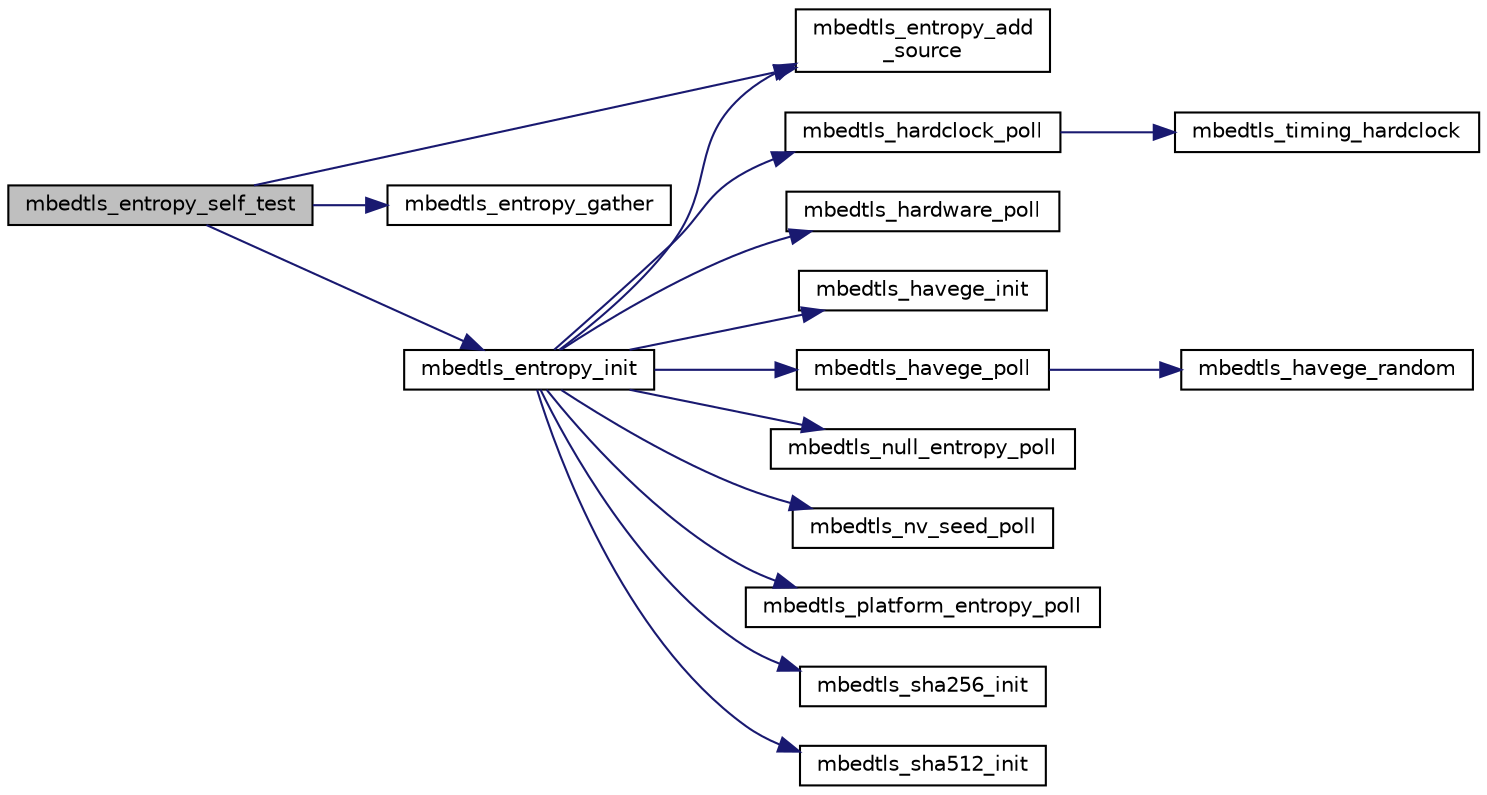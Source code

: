 digraph "mbedtls_entropy_self_test"
{
 // LATEX_PDF_SIZE
  edge [fontname="Helvetica",fontsize="10",labelfontname="Helvetica",labelfontsize="10"];
  node [fontname="Helvetica",fontsize="10",shape=record];
  rankdir="LR";
  Node1 [label="mbedtls_entropy_self_test",height=0.2,width=0.4,color="black", fillcolor="grey75", style="filled", fontcolor="black",tooltip="Checkup routine."];
  Node1 -> Node2 [color="midnightblue",fontsize="10",style="solid",fontname="Helvetica"];
  Node2 [label="mbedtls_entropy_add\l_source",height=0.2,width=0.4,color="black", fillcolor="white", style="filled",URL="$d3/d58/entropy_8c.html#ad1bf424d076142e9aeec9e68207f5aaa",tooltip="Adds an entropy source to poll (Thread-safe if MBEDTLS_THREADING_C is enabled)"];
  Node1 -> Node3 [color="midnightblue",fontsize="10",style="solid",fontname="Helvetica"];
  Node3 [label="mbedtls_entropy_gather",height=0.2,width=0.4,color="black", fillcolor="white", style="filled",URL="$d3/d58/entropy_8c.html#ac49de4b842e7d56cfcd1088286a09b7d",tooltip="Trigger an extra gather poll for the accumulator (Thread-safe if MBEDTLS_THREADING_C is enabled)"];
  Node1 -> Node4 [color="midnightblue",fontsize="10",style="solid",fontname="Helvetica"];
  Node4 [label="mbedtls_entropy_init",height=0.2,width=0.4,color="black", fillcolor="white", style="filled",URL="$d3/d58/entropy_8c.html#aa901e027093c6fe65dee5760db78aced",tooltip="Initialize the context."];
  Node4 -> Node2 [color="midnightblue",fontsize="10",style="solid",fontname="Helvetica"];
  Node4 -> Node5 [color="midnightblue",fontsize="10",style="solid",fontname="Helvetica"];
  Node5 [label="mbedtls_hardclock_poll",height=0.2,width=0.4,color="black", fillcolor="white", style="filled",URL="$dc/de3/entropy__poll_8c.html#af0a76132aecfd4d8e08d5ac7d16b2869",tooltip="mbedtls_timing_hardclock-based entropy poll callback"];
  Node5 -> Node6 [color="midnightblue",fontsize="10",style="solid",fontname="Helvetica"];
  Node6 [label="mbedtls_timing_hardclock",height=0.2,width=0.4,color="black", fillcolor="white", style="filled",URL="$d3/d62/timing_8c.html#aeec9ae2577ce34ab01f2d213b99d07e1",tooltip="Return the CPU cycle counter value."];
  Node4 -> Node7 [color="midnightblue",fontsize="10",style="solid",fontname="Helvetica"];
  Node7 [label="mbedtls_hardware_poll",height=0.2,width=0.4,color="black", fillcolor="white", style="filled",URL="$d4/d6f/entropy__poll_8h.html#a45ce4792a68304d592fb711bd8f2fc86",tooltip="Entropy poll callback for a hardware source."];
  Node4 -> Node8 [color="midnightblue",fontsize="10",style="solid",fontname="Helvetica"];
  Node8 [label="mbedtls_havege_init",height=0.2,width=0.4,color="black", fillcolor="white", style="filled",URL="$d4/d3f/havege_8c.html#a37279eecf09d4665ae18ad98c7c77f72",tooltip="HAVEGE initialization."];
  Node4 -> Node9 [color="midnightblue",fontsize="10",style="solid",fontname="Helvetica"];
  Node9 [label="mbedtls_havege_poll",height=0.2,width=0.4,color="black", fillcolor="white", style="filled",URL="$dc/de3/entropy__poll_8c.html#a42227519c3f6dbe48113e5b9106eb746",tooltip="HAVEGE based entropy poll callback."];
  Node9 -> Node10 [color="midnightblue",fontsize="10",style="solid",fontname="Helvetica"];
  Node10 [label="mbedtls_havege_random",height=0.2,width=0.4,color="black", fillcolor="white", style="filled",URL="$d4/d3f/havege_8c.html#a6dd2ee6999fe07a6e5b36bca3ba474a4",tooltip="HAVEGE rand function."];
  Node4 -> Node11 [color="midnightblue",fontsize="10",style="solid",fontname="Helvetica"];
  Node11 [label="mbedtls_null_entropy_poll",height=0.2,width=0.4,color="black", fillcolor="white", style="filled",URL="$dc/de3/entropy__poll_8c.html#a7cfc6d09ed04e8eba1ee813f9947a827",tooltip="Entropy poll callback that provides 0 entropy."];
  Node4 -> Node12 [color="midnightblue",fontsize="10",style="solid",fontname="Helvetica"];
  Node12 [label="mbedtls_nv_seed_poll",height=0.2,width=0.4,color="black", fillcolor="white", style="filled",URL="$dc/de3/entropy__poll_8c.html#aec49cfd1c1dbdfde7423a2e3605fca1d",tooltip="Entropy poll callback for a non-volatile seed file."];
  Node4 -> Node13 [color="midnightblue",fontsize="10",style="solid",fontname="Helvetica"];
  Node13 [label="mbedtls_platform_entropy_poll",height=0.2,width=0.4,color="black", fillcolor="white", style="filled",URL="$dc/de3/entropy__poll_8c.html#add93967cb361ce9758800ba5a2017528",tooltip="Platform-specific entropy poll callback."];
  Node4 -> Node14 [color="midnightblue",fontsize="10",style="solid",fontname="Helvetica"];
  Node14 [label="mbedtls_sha256_init",height=0.2,width=0.4,color="black", fillcolor="white", style="filled",URL="$da/d01/sha256_8c.html#a7c7c355490ffac9fb942cab02361932c",tooltip="This function initializes a SHA-256 context."];
  Node4 -> Node15 [color="midnightblue",fontsize="10",style="solid",fontname="Helvetica"];
  Node15 [label="mbedtls_sha512_init",height=0.2,width=0.4,color="black", fillcolor="white", style="filled",URL="$df/dd2/sha512_8c.html#afefd852a76626e45968b79b70642f3bc",tooltip="This function initializes a SHA-512 context."];
}
